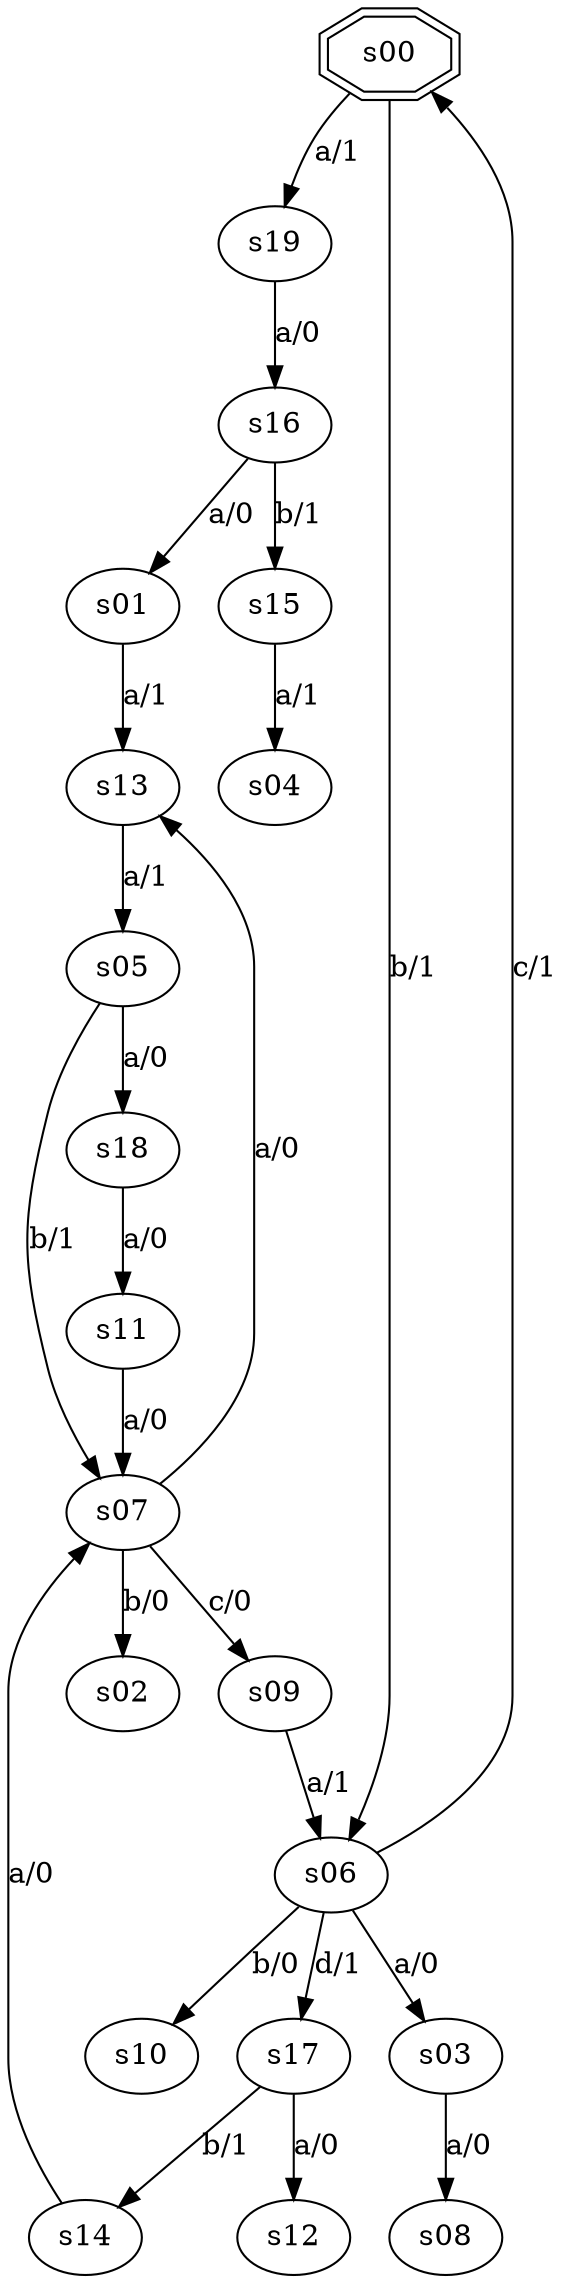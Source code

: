 digraph graph_048 {
	s00 -> s19 [label="a/1"];
	s00 -> s06 [label="b/1"];
	s01 -> s13 [label="a/1"];
	s03 -> s08 [label="a/0"];
	s05 -> s18 [label="a/0"];
	s05 -> s07 [label="b/1"];
	s06 -> s03 [label="a/0"];
	s06 -> s10 [label="b/0"];
	s06 -> s00 [label="c/1"];
	s06 -> s17 [label="d/1"];
	s07 -> s13 [label="a/0"];
	s07 -> s02 [label="b/0"];
	s07 -> s09 [label="c/0"];
	s09 -> s06 [label="a/1"];
	s11 -> s07 [label="a/0"];
	s13 -> s05 [label="a/1"];
	s14 -> s07 [label="a/0"];
	s15 -> s04 [label="a/1"];
	s16 -> s01 [label="a/0"];
	s16 -> s15 [label="b/1"];
	s17 -> s12 [label="a/0"];
	s17 -> s14 [label="b/1"];
	s18 -> s11 [label="a/0"];
	s19 -> s16 [label="a/0"];
	s00 [shape=doubleoctagon];
}